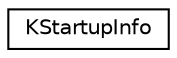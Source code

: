 digraph "Graphical Class Hierarchy"
{
  edge [fontname="Helvetica",fontsize="10",labelfontname="Helvetica",labelfontsize="10"];
  node [fontname="Helvetica",fontsize="10",shape=record];
  rankdir="LR";
  Node0 [label="KStartupInfo",height=0.2,width=0.4,color="black", fillcolor="white", style="filled",URL="$classKStartupInfo.html",tooltip="Class for manipulating the application startup notification. "];
}
